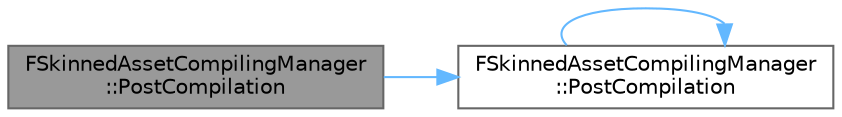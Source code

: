 digraph "FSkinnedAssetCompilingManager::PostCompilation"
{
 // INTERACTIVE_SVG=YES
 // LATEX_PDF_SIZE
  bgcolor="transparent";
  edge [fontname=Helvetica,fontsize=10,labelfontname=Helvetica,labelfontsize=10];
  node [fontname=Helvetica,fontsize=10,shape=box,height=0.2,width=0.4];
  rankdir="LR";
  Node1 [id="Node000001",label="FSkinnedAssetCompilingManager\l::PostCompilation",height=0.2,width=0.4,color="gray40", fillcolor="grey60", style="filled", fontcolor="black",tooltip=" "];
  Node1 -> Node2 [id="edge1_Node000001_Node000002",color="steelblue1",style="solid",tooltip=" "];
  Node2 [id="Node000002",label="FSkinnedAssetCompilingManager\l::PostCompilation",height=0.2,width=0.4,color="grey40", fillcolor="white", style="filled",URL="$db/d71/classFSkinnedAssetCompilingManager.html#a729e1375da8839facc9041685e656011",tooltip=" "];
  Node2 -> Node2 [id="edge2_Node000002_Node000002",color="steelblue1",style="solid",tooltip=" "];
}
